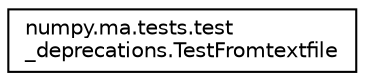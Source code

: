 digraph "Graphical Class Hierarchy"
{
 // LATEX_PDF_SIZE
  edge [fontname="Helvetica",fontsize="10",labelfontname="Helvetica",labelfontsize="10"];
  node [fontname="Helvetica",fontsize="10",shape=record];
  rankdir="LR";
  Node0 [label="numpy.ma.tests.test\l_deprecations.TestFromtextfile",height=0.2,width=0.4,color="black", fillcolor="white", style="filled",URL="$classnumpy_1_1ma_1_1tests_1_1test__deprecations_1_1TestFromtextfile.html",tooltip=" "];
}

